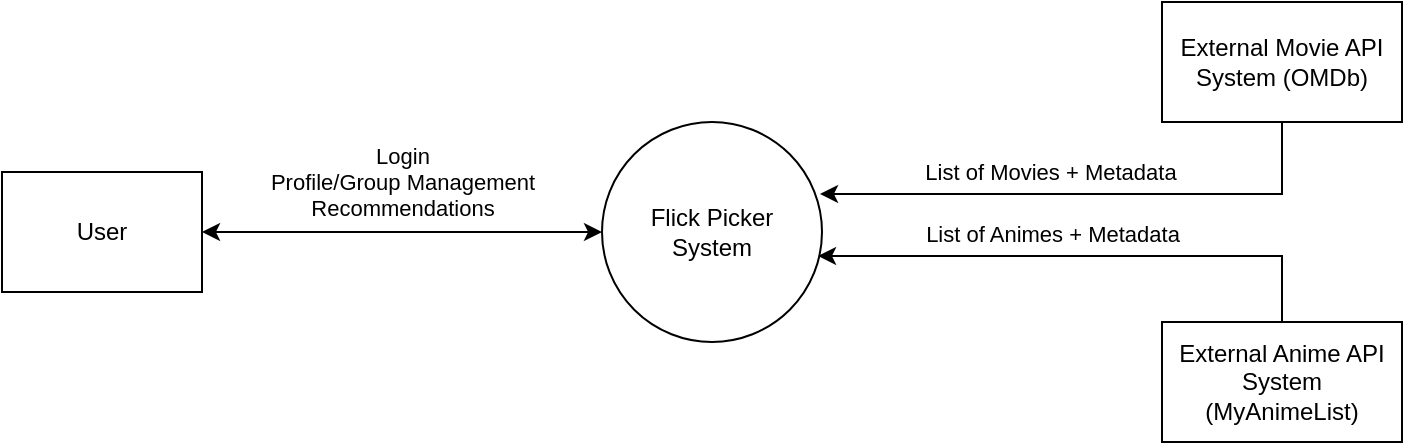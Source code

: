<mxfile version="13.2.4" type="device"><diagram id="zX0bXtVDuRZRXoOzTIYu" name="Page-1"><mxGraphModel dx="1422" dy="814" grid="1" gridSize="10" guides="1" tooltips="1" connect="1" arrows="1" fold="1" page="1" pageScale="1" pageWidth="850" pageHeight="1100" math="0" shadow="0"><root><mxCell id="0"/><mxCell id="1" parent="0"/><mxCell id="RPRhXW-hxCimagqs9_Z--1" value="Flick Picker&lt;br&gt;System" style="ellipse;whiteSpace=wrap;html=1;aspect=fixed;" vertex="1" parent="1"><mxGeometry x="360" y="290" width="110" height="110" as="geometry"/></mxCell><mxCell id="RPRhXW-hxCimagqs9_Z--3" value="User" style="rounded=0;whiteSpace=wrap;html=1;" vertex="1" parent="1"><mxGeometry x="60" y="315" width="100" height="60" as="geometry"/></mxCell><mxCell id="RPRhXW-hxCimagqs9_Z--16" style="edgeStyle=orthogonalEdgeStyle;rounded=0;orthogonalLoop=1;jettySize=auto;html=1;exitX=0.5;exitY=1;exitDx=0;exitDy=0;entryX=0.991;entryY=0.327;entryDx=0;entryDy=0;entryPerimeter=0;" edge="1" parent="1" source="RPRhXW-hxCimagqs9_Z--5" target="RPRhXW-hxCimagqs9_Z--1"><mxGeometry relative="1" as="geometry"><Array as="points"><mxPoint x="700" y="326"/></Array></mxGeometry></mxCell><mxCell id="RPRhXW-hxCimagqs9_Z--18" value="List of Movies + Metadata" style="edgeLabel;html=1;align=center;verticalAlign=middle;resizable=0;points=[];" vertex="1" connectable="0" parent="RPRhXW-hxCimagqs9_Z--16"><mxGeometry x="-0.36" y="5" relative="1" as="geometry"><mxPoint x="-67" y="-15.99" as="offset"/></mxGeometry></mxCell><mxCell id="RPRhXW-hxCimagqs9_Z--5" value="External Movie API &lt;br&gt;System (OMDb)" style="rounded=0;whiteSpace=wrap;html=1;" vertex="1" parent="1"><mxGeometry x="640" y="230" width="120" height="60" as="geometry"/></mxCell><mxCell id="RPRhXW-hxCimagqs9_Z--22" style="edgeStyle=orthogonalEdgeStyle;rounded=0;orthogonalLoop=1;jettySize=auto;html=1;entryX=0.982;entryY=0.609;entryDx=0;entryDy=0;entryPerimeter=0;" edge="1" parent="1" source="RPRhXW-hxCimagqs9_Z--6" target="RPRhXW-hxCimagqs9_Z--1"><mxGeometry relative="1" as="geometry"><Array as="points"><mxPoint x="700" y="357"/></Array></mxGeometry></mxCell><mxCell id="RPRhXW-hxCimagqs9_Z--6" value="External Anime API System (MyAnimeList)" style="rounded=0;whiteSpace=wrap;html=1;" vertex="1" parent="1"><mxGeometry x="640" y="390" width="120" height="60" as="geometry"/></mxCell><mxCell id="RPRhXW-hxCimagqs9_Z--7" value="" style="endArrow=classic;startArrow=classic;html=1;exitX=1;exitY=0.5;exitDx=0;exitDy=0;entryX=0;entryY=0.5;entryDx=0;entryDy=0;" edge="1" parent="1" source="RPRhXW-hxCimagqs9_Z--3" target="RPRhXW-hxCimagqs9_Z--1"><mxGeometry width="50" height="50" relative="1" as="geometry"><mxPoint x="200" y="390" as="sourcePoint"/><mxPoint x="364" y="329" as="targetPoint"/></mxGeometry></mxCell><mxCell id="RPRhXW-hxCimagqs9_Z--25" value="Login&lt;br&gt;Profile/Group Management&lt;br&gt;Recommendations" style="edgeLabel;html=1;align=center;verticalAlign=middle;resizable=0;points=[];" vertex="1" connectable="0" parent="RPRhXW-hxCimagqs9_Z--7"><mxGeometry x="-0.14" y="-4" relative="1" as="geometry"><mxPoint x="14" y="-29" as="offset"/></mxGeometry></mxCell><mxCell id="RPRhXW-hxCimagqs9_Z--23" value="List of Animes + Metadata" style="edgeLabel;html=1;align=center;verticalAlign=middle;resizable=0;points=[];" vertex="1" connectable="0" parent="1"><mxGeometry x="589.999" y="345.004" as="geometry"><mxPoint x="-5" y="1" as="offset"/></mxGeometry></mxCell></root></mxGraphModel></diagram></mxfile>